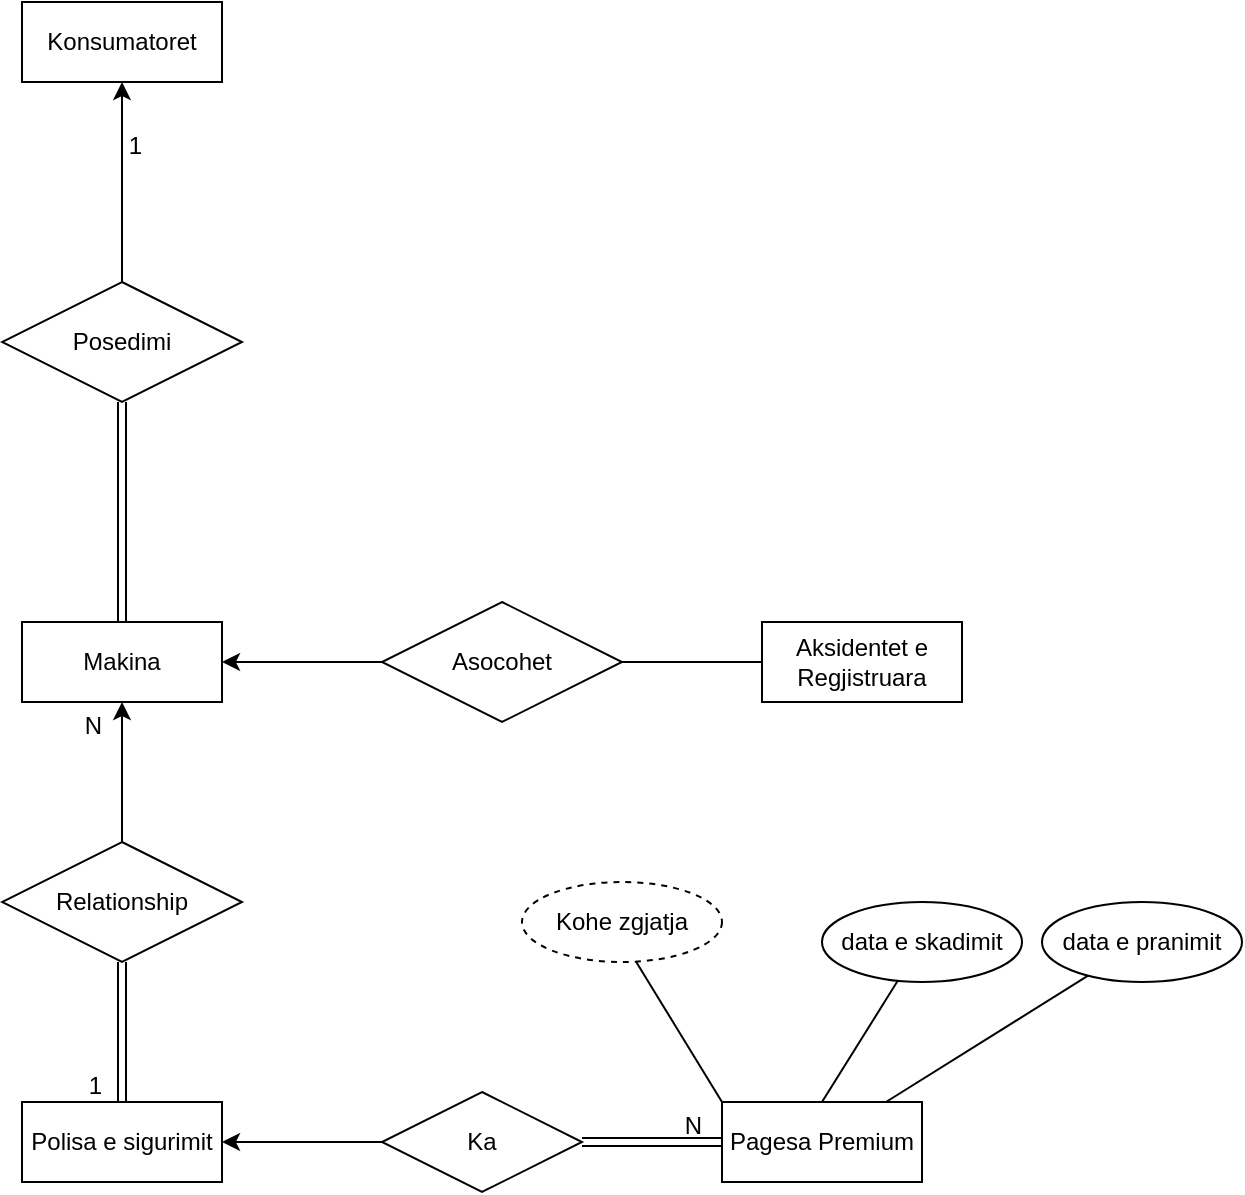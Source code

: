 <mxfile version="13.9.9" type="device" pages="2"><diagram id="Xz1h43s0aHMLijzYzjqr" name="Ushtrimi 1"><mxGraphModel dx="992" dy="604" grid="1" gridSize="10" guides="1" tooltips="1" connect="1" arrows="1" fold="1" page="1" pageScale="1" pageWidth="850" pageHeight="1100" background="none" math="0" shadow="0"><root><mxCell id="UQCu4V_WAXo3j0MvoYWF-0"/><mxCell id="UQCu4V_WAXo3j0MvoYWF-1" parent="UQCu4V_WAXo3j0MvoYWF-0"/><mxCell id="Oyhs8QQzUqS9fusGoSD5-0" value="Konsumatoret" style="whiteSpace=wrap;html=1;align=center;" vertex="1" parent="UQCu4V_WAXo3j0MvoYWF-1"><mxGeometry x="150" y="120" width="100" height="40" as="geometry"/></mxCell><mxCell id="Oyhs8QQzUqS9fusGoSD5-1" value="Makina" style="whiteSpace=wrap;html=1;align=center;" vertex="1" parent="UQCu4V_WAXo3j0MvoYWF-1"><mxGeometry x="150" y="430" width="100" height="40" as="geometry"/></mxCell><mxCell id="Oyhs8QQzUqS9fusGoSD5-2" value="Aksidentet e Regjistruara" style="whiteSpace=wrap;html=1;align=center;" vertex="1" parent="UQCu4V_WAXo3j0MvoYWF-1"><mxGeometry x="520" y="430" width="100" height="40" as="geometry"/></mxCell><mxCell id="Oyhs8QQzUqS9fusGoSD5-3" value="Polisa e sigurimit" style="whiteSpace=wrap;html=1;align=center;" vertex="1" parent="UQCu4V_WAXo3j0MvoYWF-1"><mxGeometry x="150" y="670" width="100" height="40" as="geometry"/></mxCell><mxCell id="Oyhs8QQzUqS9fusGoSD5-10" value="Posedimi&lt;br&gt;" style="shape=rhombus;perimeter=rhombusPerimeter;whiteSpace=wrap;html=1;align=center;" vertex="1" parent="UQCu4V_WAXo3j0MvoYWF-1"><mxGeometry x="140" y="260" width="120" height="60" as="geometry"/></mxCell><mxCell id="Oyhs8QQzUqS9fusGoSD5-18" value="" style="html=1;rounded=0;entryX=0.5;entryY=1;entryDx=0;entryDy=0;" edge="1" parent="UQCu4V_WAXo3j0MvoYWF-1" source="Oyhs8QQzUqS9fusGoSD5-10" target="Oyhs8QQzUqS9fusGoSD5-0"><mxGeometry relative="1" as="geometry"><mxPoint x="340" y="340" as="sourcePoint"/><mxPoint x="500" y="340" as="targetPoint"/></mxGeometry></mxCell><mxCell id="Oyhs8QQzUqS9fusGoSD5-19" value="1" style="resizable=0;html=1;align=right;verticalAlign=bottom;" connectable="0" vertex="1" parent="Oyhs8QQzUqS9fusGoSD5-18"><mxGeometry x="1" relative="1" as="geometry"><mxPoint x="10" y="40" as="offset"/></mxGeometry></mxCell><mxCell id="fKM6bfRXDPBtoOqJc5_M-5" style="edgeStyle=none;rounded=0;orthogonalLoop=1;jettySize=auto;html=1;entryX=1;entryY=0.5;entryDx=0;entryDy=0;" edge="1" parent="UQCu4V_WAXo3j0MvoYWF-1" source="Oyhs8QQzUqS9fusGoSD5-23" target="Oyhs8QQzUqS9fusGoSD5-1"><mxGeometry relative="1" as="geometry"/></mxCell><mxCell id="Oyhs8QQzUqS9fusGoSD5-23" value="Asocohet" style="shape=rhombus;perimeter=rhombusPerimeter;whiteSpace=wrap;html=1;align=center;" vertex="1" parent="UQCu4V_WAXo3j0MvoYWF-1"><mxGeometry x="330" y="420" width="120" height="60" as="geometry"/></mxCell><mxCell id="Oyhs8QQzUqS9fusGoSD5-26" value="" style="endArrow=none;html=1;rounded=0;exitX=1;exitY=0.5;exitDx=0;exitDy=0;entryX=0;entryY=0.5;entryDx=0;entryDy=0;" edge="1" parent="UQCu4V_WAXo3j0MvoYWF-1" source="Oyhs8QQzUqS9fusGoSD5-23" target="Oyhs8QQzUqS9fusGoSD5-2"><mxGeometry relative="1" as="geometry"><mxPoint x="340" y="430" as="sourcePoint"/><mxPoint x="500" y="430" as="targetPoint"/></mxGeometry></mxCell><mxCell id="Oyhs8QQzUqS9fusGoSD5-28" value="Relationship" style="shape=rhombus;perimeter=rhombusPerimeter;whiteSpace=wrap;html=1;align=center;" vertex="1" parent="UQCu4V_WAXo3j0MvoYWF-1"><mxGeometry x="140" y="540" width="120" height="60" as="geometry"/></mxCell><mxCell id="Oyhs8QQzUqS9fusGoSD5-29" value="" style="shape=link;html=1;rounded=0;entryX=0.5;entryY=0;entryDx=0;entryDy=0;exitX=0.5;exitY=1;exitDx=0;exitDy=0;" edge="1" parent="UQCu4V_WAXo3j0MvoYWF-1" source="Oyhs8QQzUqS9fusGoSD5-28" target="Oyhs8QQzUqS9fusGoSD5-3"><mxGeometry relative="1" as="geometry"><mxPoint x="340" y="530" as="sourcePoint"/><mxPoint x="500" y="530" as="targetPoint"/></mxGeometry></mxCell><mxCell id="Oyhs8QQzUqS9fusGoSD5-30" value="1" style="resizable=0;html=1;align=right;verticalAlign=bottom;" connectable="0" vertex="1" parent="Oyhs8QQzUqS9fusGoSD5-29"><mxGeometry x="1" relative="1" as="geometry"><mxPoint x="-10" as="offset"/></mxGeometry></mxCell><mxCell id="Oyhs8QQzUqS9fusGoSD5-31" value="" style="html=1;rounded=0;exitX=0.5;exitY=0;exitDx=0;exitDy=0;" edge="1" parent="UQCu4V_WAXo3j0MvoYWF-1" source="Oyhs8QQzUqS9fusGoSD5-28" target="Oyhs8QQzUqS9fusGoSD5-1"><mxGeometry relative="1" as="geometry"><mxPoint x="340" y="530" as="sourcePoint"/><mxPoint x="500" y="530" as="targetPoint"/></mxGeometry></mxCell><mxCell id="Oyhs8QQzUqS9fusGoSD5-32" value="N" style="resizable=0;html=1;align=right;verticalAlign=bottom;" connectable="0" vertex="1" parent="Oyhs8QQzUqS9fusGoSD5-31"><mxGeometry x="1" relative="1" as="geometry"><mxPoint x="-10" y="20" as="offset"/></mxGeometry></mxCell><mxCell id="Oyhs8QQzUqS9fusGoSD5-33" value="Pagesa Premium&lt;br&gt;" style="whiteSpace=wrap;html=1;align=center;" vertex="1" parent="UQCu4V_WAXo3j0MvoYWF-1"><mxGeometry x="500" y="670" width="100" height="40" as="geometry"/></mxCell><mxCell id="fKM6bfRXDPBtoOqJc5_M-0" style="edgeStyle=none;rounded=0;orthogonalLoop=1;jettySize=auto;html=1;entryX=1;entryY=0.5;entryDx=0;entryDy=0;" edge="1" parent="UQCu4V_WAXo3j0MvoYWF-1" source="Oyhs8QQzUqS9fusGoSD5-34" target="Oyhs8QQzUqS9fusGoSD5-3"><mxGeometry relative="1" as="geometry"/></mxCell><mxCell id="Oyhs8QQzUqS9fusGoSD5-34" value="Ka" style="shape=rhombus;perimeter=rhombusPerimeter;whiteSpace=wrap;html=1;align=center;" vertex="1" parent="UQCu4V_WAXo3j0MvoYWF-1"><mxGeometry x="330" y="665" width="100" height="50" as="geometry"/></mxCell><mxCell id="Oyhs8QQzUqS9fusGoSD5-39" value="" style="shape=link;html=1;rounded=0;exitX=1;exitY=0.5;exitDx=0;exitDy=0;entryX=0;entryY=0.5;entryDx=0;entryDy=0;" edge="1" parent="UQCu4V_WAXo3j0MvoYWF-1" source="Oyhs8QQzUqS9fusGoSD5-34" target="Oyhs8QQzUqS9fusGoSD5-33"><mxGeometry relative="1" as="geometry"><mxPoint x="340" y="620" as="sourcePoint"/><mxPoint x="500" y="620" as="targetPoint"/></mxGeometry></mxCell><mxCell id="Oyhs8QQzUqS9fusGoSD5-40" value="N" style="resizable=0;html=1;align=right;verticalAlign=bottom;" connectable="0" vertex="1" parent="Oyhs8QQzUqS9fusGoSD5-39"><mxGeometry x="1" relative="1" as="geometry"><mxPoint x="-10" as="offset"/></mxGeometry></mxCell><mxCell id="Oyhs8QQzUqS9fusGoSD5-46" value="" style="endArrow=none;html=1;rounded=0;" edge="1" parent="UQCu4V_WAXo3j0MvoYWF-1" source="Oyhs8QQzUqS9fusGoSD5-33" target="Oyhs8QQzUqS9fusGoSD5-47"><mxGeometry relative="1" as="geometry"><mxPoint x="340" y="620" as="sourcePoint"/><mxPoint x="450" y="630" as="targetPoint"/></mxGeometry></mxCell><mxCell id="Oyhs8QQzUqS9fusGoSD5-47" value="data e pranimit" style="ellipse;whiteSpace=wrap;html=1;align=center;" vertex="1" parent="UQCu4V_WAXo3j0MvoYWF-1"><mxGeometry x="660" y="570" width="100" height="40" as="geometry"/></mxCell><mxCell id="Oyhs8QQzUqS9fusGoSD5-48" value="" style="endArrow=none;html=1;rounded=0;exitX=0.5;exitY=0;exitDx=0;exitDy=0;" edge="1" parent="UQCu4V_WAXo3j0MvoYWF-1" source="Oyhs8QQzUqS9fusGoSD5-33" target="Oyhs8QQzUqS9fusGoSD5-49"><mxGeometry relative="1" as="geometry"><mxPoint x="340" y="620" as="sourcePoint"/><mxPoint x="380" y="610" as="targetPoint"/></mxGeometry></mxCell><mxCell id="Oyhs8QQzUqS9fusGoSD5-49" value="data e skadimit" style="ellipse;whiteSpace=wrap;html=1;align=center;" vertex="1" parent="UQCu4V_WAXo3j0MvoYWF-1"><mxGeometry x="550" y="570" width="100" height="40" as="geometry"/></mxCell><mxCell id="Oyhs8QQzUqS9fusGoSD5-50" value="" style="endArrow=none;html=1;rounded=0;entryX=0;entryY=0;entryDx=0;entryDy=0;" edge="1" parent="UQCu4V_WAXo3j0MvoYWF-1" target="Oyhs8QQzUqS9fusGoSD5-33"><mxGeometry relative="1" as="geometry"><mxPoint x="451" y="590" as="sourcePoint"/><mxPoint x="500" y="620" as="targetPoint"/></mxGeometry></mxCell><mxCell id="fKM6bfRXDPBtoOqJc5_M-6" value="" style="shape=link;html=1;rounded=0;exitX=0.5;exitY=1;exitDx=0;exitDy=0;entryX=0.5;entryY=0;entryDx=0;entryDy=0;" edge="1" parent="UQCu4V_WAXo3j0MvoYWF-1" source="Oyhs8QQzUqS9fusGoSD5-10" target="Oyhs8QQzUqS9fusGoSD5-1"><mxGeometry relative="1" as="geometry"><mxPoint x="390" y="430" as="sourcePoint"/><mxPoint x="550" y="430" as="targetPoint"/></mxGeometry></mxCell><mxCell id="fKM6bfRXDPBtoOqJc5_M-8" value="Kohe zgjatja" style="ellipse;whiteSpace=wrap;html=1;align=center;dashed=1;" vertex="1" parent="UQCu4V_WAXo3j0MvoYWF-1"><mxGeometry x="400" y="560" width="100" height="40" as="geometry"/></mxCell></root></mxGraphModel></diagram><diagram id="x3r8VcWgPJG-LV0zWbUy" name="Ushtrimi 2"><mxGraphModel dx="843" dy="1613" grid="1" gridSize="10" guides="1" tooltips="1" connect="1" arrows="1" fold="1" page="1" pageScale="1" pageWidth="850" pageHeight="1100" math="0" shadow="0"><root><mxCell id="7nNsAx33EIRJ4fmB8xgL-0"/><mxCell id="7nNsAx33EIRJ4fmB8xgL-1" parent="7nNsAx33EIRJ4fmB8xgL-0"/><mxCell id="YD45RzRnjY24vUw51C4--0" value="Artikulli" style="whiteSpace=wrap;html=1;align=center;" vertex="1" parent="7nNsAx33EIRJ4fmB8xgL-1"><mxGeometry x="110" y="-460" width="100" height="40" as="geometry"/></mxCell><mxCell id="YD45RzRnjY24vUw51C4--1" value="Grupi i Artikujve" style="whiteSpace=wrap;html=1;align=center;" vertex="1" parent="7nNsAx33EIRJ4fmB8xgL-1"><mxGeometry x="110" y="-280" width="100" height="40" as="geometry"/></mxCell><mxCell id="YD45RzRnjY24vUw51C4--2" value="Klienti" style="whiteSpace=wrap;html=1;align=center;" vertex="1" parent="7nNsAx33EIRJ4fmB8xgL-1"><mxGeometry x="425" y="-640" width="100" height="40" as="geometry"/></mxCell><mxCell id="YD45RzRnjY24vUw51C4--3" value="Fatura" style="whiteSpace=wrap;html=1;align=center;" vertex="1" parent="7nNsAx33EIRJ4fmB8xgL-1"><mxGeometry x="110" y="-640" width="100" height="40" as="geometry"/></mxCell><mxCell id="YD45RzRnjY24vUw51C4--6" style="edgeStyle=none;rounded=0;orthogonalLoop=1;jettySize=auto;html=1;entryX=0.5;entryY=0;entryDx=0;entryDy=0;" edge="1" parent="7nNsAx33EIRJ4fmB8xgL-1" source="YD45RzRnjY24vUw51C4--4" target="YD45RzRnjY24vUw51C4--1"><mxGeometry relative="1" as="geometry"/></mxCell><mxCell id="YD45RzRnjY24vUw51C4--4" value="I Takon" style="shape=rhombus;perimeter=rhombusPerimeter;whiteSpace=wrap;html=1;align=center;" vertex="1" parent="7nNsAx33EIRJ4fmB8xgL-1"><mxGeometry x="110" y="-380" width="100" height="50" as="geometry"/></mxCell><mxCell id="YD45RzRnjY24vUw51C4--9" style="edgeStyle=none;rounded=0;orthogonalLoop=1;jettySize=auto;html=1;entryX=0.5;entryY=1;entryDx=0;entryDy=0;" edge="1" parent="7nNsAx33EIRJ4fmB8xgL-1" source="YD45RzRnjY24vUw51C4--7" target="YD45RzRnjY24vUw51C4--3"><mxGeometry relative="1" as="geometry"/></mxCell><mxCell id="YD45RzRnjY24vUw51C4--7" value="Posedon" style="shape=rhombus;perimeter=rhombusPerimeter;whiteSpace=wrap;html=1;align=center;" vertex="1" parent="7nNsAx33EIRJ4fmB8xgL-1"><mxGeometry x="110" y="-550" width="100" height="50" as="geometry"/></mxCell><mxCell id="YD45RzRnjY24vUw51C4--12" value="" style="shape=link;html=1;rounded=0;exitX=0.5;exitY=1;exitDx=0;exitDy=0;entryX=0.5;entryY=0;entryDx=0;entryDy=0;" edge="1" parent="7nNsAx33EIRJ4fmB8xgL-1" source="YD45RzRnjY24vUw51C4--7" target="YD45RzRnjY24vUw51C4--0"><mxGeometry relative="1" as="geometry"><mxPoint x="220" y="-480" as="sourcePoint"/><mxPoint x="380" y="-480" as="targetPoint"/></mxGeometry></mxCell><mxCell id="YD45RzRnjY24vUw51C4--13" value="N" style="resizable=0;html=1;align=right;verticalAlign=bottom;" connectable="0" vertex="1" parent="YD45RzRnjY24vUw51C4--12"><mxGeometry x="1" relative="1" as="geometry"><mxPoint x="-10" as="offset"/></mxGeometry></mxCell><mxCell id="YD45RzRnjY24vUw51C4--15" style="edgeStyle=none;rounded=0;orthogonalLoop=1;jettySize=auto;html=1;entryX=1;entryY=0.5;entryDx=0;entryDy=0;" edge="1" parent="7nNsAx33EIRJ4fmB8xgL-1" source="YD45RzRnjY24vUw51C4--14" target="YD45RzRnjY24vUw51C4--3"><mxGeometry relative="1" as="geometry"/></mxCell><mxCell id="YD45RzRnjY24vUw51C4--16" style="edgeStyle=none;rounded=0;orthogonalLoop=1;jettySize=auto;html=1;entryX=0;entryY=0.5;entryDx=0;entryDy=0;" edge="1" parent="7nNsAx33EIRJ4fmB8xgL-1" source="YD45RzRnjY24vUw51C4--14" target="YD45RzRnjY24vUw51C4--2"><mxGeometry relative="1" as="geometry"/></mxCell><mxCell id="YD45RzRnjY24vUw51C4--14" value="Faturimi&lt;br&gt;" style="shape=rhombus;perimeter=rhombusPerimeter;whiteSpace=wrap;html=1;align=center;" vertex="1" parent="7nNsAx33EIRJ4fmB8xgL-1"><mxGeometry x="280" y="-640" width="90" height="40" as="geometry"/></mxCell><mxCell id="Q_9QAixJ5KO-QB5JHPV1-0" value="" style="endArrow=none;html=1;rounded=0;exitX=0.5;exitY=0;exitDx=0;exitDy=0;entryX=0.5;entryY=1;entryDx=0;entryDy=0;" edge="1" parent="7nNsAx33EIRJ4fmB8xgL-1" source="YD45RzRnjY24vUw51C4--4" target="YD45RzRnjY24vUw51C4--0"><mxGeometry relative="1" as="geometry"><mxPoint x="310" y="-450" as="sourcePoint"/><mxPoint x="470" y="-450" as="targetPoint"/></mxGeometry></mxCell><mxCell id="Q_9QAixJ5KO-QB5JHPV1-1" value="10" style="text;strokeColor=none;fillColor=none;spacingLeft=4;spacingRight=4;overflow=hidden;rotatable=0;points=[[0,0.5],[1,0.5]];portConstraint=eastwest;fontSize=12;" vertex="1" parent="7nNsAx33EIRJ4fmB8xgL-1"><mxGeometry x="160" y="-420" width="40" height="30" as="geometry"/></mxCell></root></mxGraphModel></diagram></mxfile>